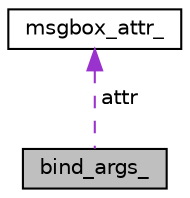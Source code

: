 digraph "bind_args_"
{
 // LATEX_PDF_SIZE
  edge [fontname="Helvetica",fontsize="10",labelfontname="Helvetica",labelfontsize="10"];
  node [fontname="Helvetica",fontsize="10",shape=record];
  Node1 [label="bind_args_",height=0.2,width=0.4,color="black", fillcolor="grey75", style="filled", fontcolor="black",tooltip="Argument structure of a message box bind kernel call."];
  Node2 -> Node1 [dir="back",color="darkorchid3",fontsize="10",style="dashed",label=" attr" ,fontname="Helvetica"];
  Node2 [label="msgbox_attr_",height=0.2,width=0.4,color="black", fillcolor="white", style="filled",URL="$structmsgbox__attr__.html",tooltip="Message box attributes structure. WIP"];
}
